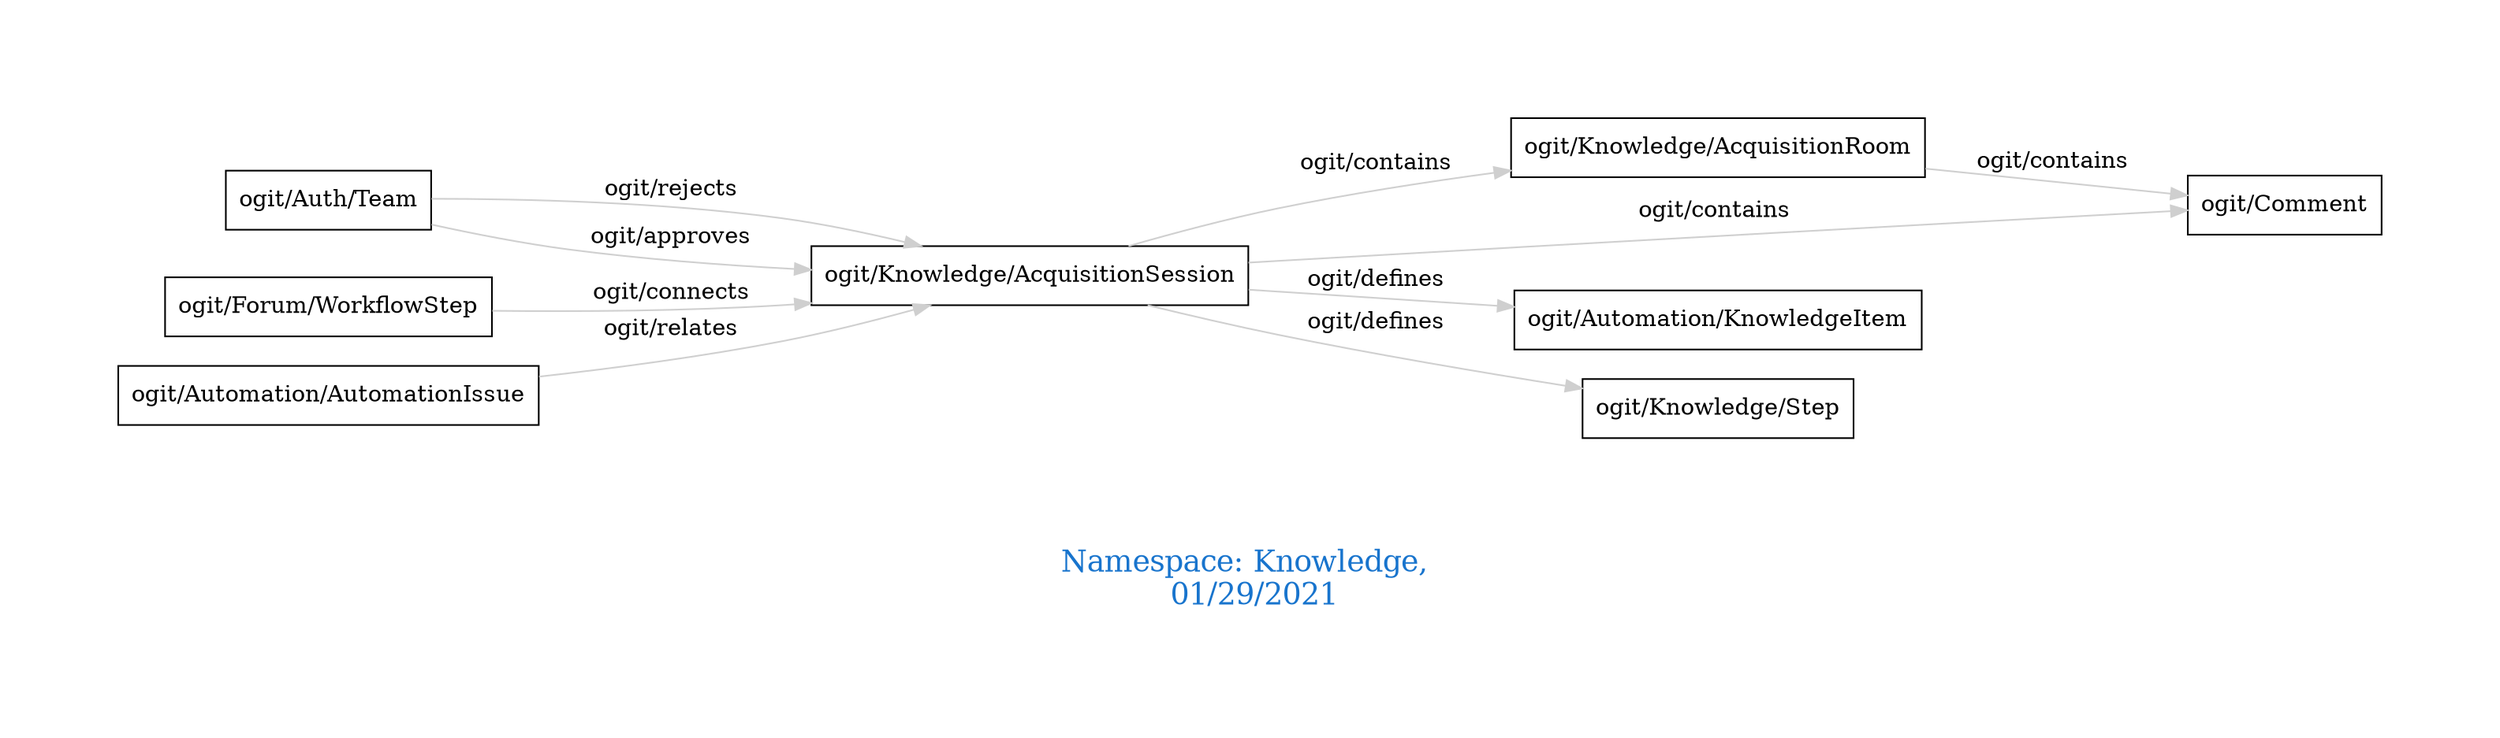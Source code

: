 digraph OGIT_ontology {
 graph [ rankdir= LR,pad=1 
fontsize = 18,
fontcolor= dodgerblue3,label = "\n\n\nNamespace: Knowledge, \n 01/29/2021"];
node[shape=polygon];
edge [  color="gray81"];

   "ogit/Knowledge/AcquisitionRoom" -> "ogit/Comment" [label="   ogit/contains    "];
   "ogit/Knowledge/AcquisitionSession" -> "ogit/Comment" [label="   ogit/contains    "];
   "ogit/Knowledge/AcquisitionSession" -> "ogit/Knowledge/AcquisitionRoom" [label="   ogit/contains    "];
   "ogit/Knowledge/AcquisitionSession" -> "ogit/Automation/KnowledgeItem" [label="   ogit/defines    "];
   "ogit/Knowledge/AcquisitionSession" -> "ogit/Knowledge/Step" [label="   ogit/defines    "];
   "ogit/Auth/Team" -> "ogit/Knowledge/AcquisitionSession" [label="   ogit/rejects    "];
   "ogit/Forum/WorkflowStep" -> "ogit/Knowledge/AcquisitionSession" [label="   ogit/connects    "];
   "ogit/Auth/Team" -> "ogit/Knowledge/AcquisitionSession" [label="   ogit/approves    "];
   "ogit/Automation/AutomationIssue" -> "ogit/Knowledge/AcquisitionSession" [label="   ogit/relates    "];
}

